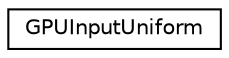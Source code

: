 digraph G
{
  edge [fontname="Helvetica",fontsize="10",labelfontname="Helvetica",labelfontsize="10"];
  node [fontname="Helvetica",fontsize="10",shape=record];
  rankdir=LR;
  Node1 [label="GPUInputUniform",height=0.2,width=0.4,color="black", fillcolor="white", style="filled",URL="$d9/dd5/structGPUInputUniform.html"];
}
